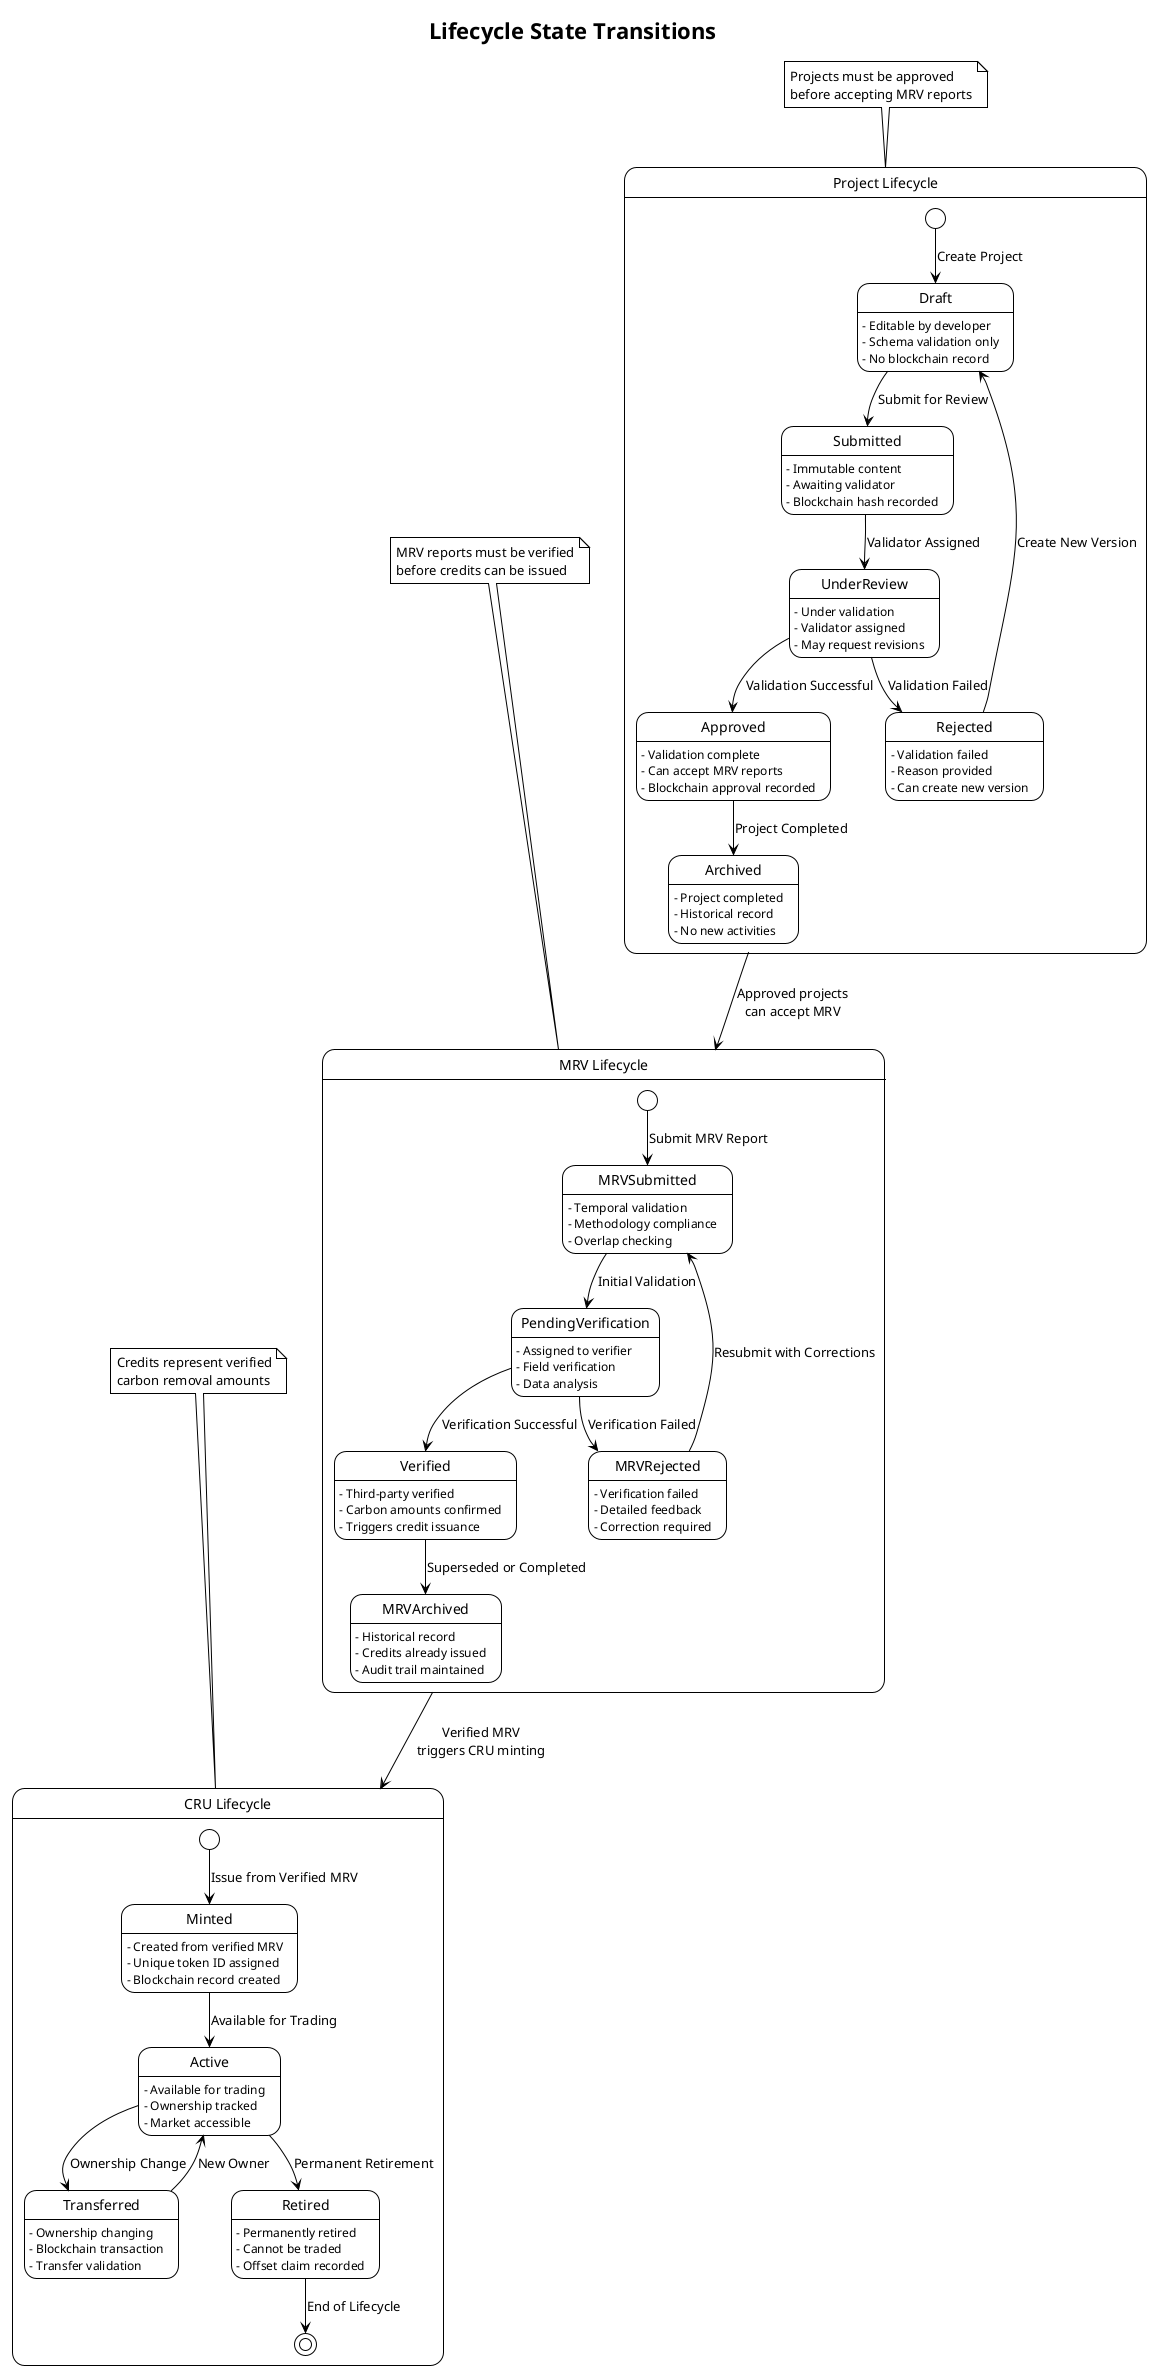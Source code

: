 @startuml
!theme plain
title Lifecycle State Transitions

state "Project Lifecycle" as ProjectStates {
    [*] --> Draft : Create Project
    Draft --> Submitted : Submit for Review
    Submitted --> UnderReview : Validator Assigned
    UnderReview --> Approved : Validation Successful
    UnderReview --> Rejected : Validation Failed
    Rejected --> Draft : Create New Version
    Approved --> Archived : Project Completed
    
    Draft : - Editable by developer
    Draft : - Schema validation only
    Draft : - No blockchain record
    
    Submitted : - Immutable content
    Submitted : - Awaiting validator
    Submitted : - Blockchain hash recorded
    
    UnderReview : - Under validation
    UnderReview : - Validator assigned
    UnderReview : - May request revisions
    
    Approved : - Validation complete
    Approved : - Can accept MRV reports
    Approved : - Blockchain approval recorded
    
    Rejected : - Validation failed
    Rejected : - Reason provided
    Rejected : - Can create new version
    
    Archived : - Project completed
    Archived : - Historical record
    Archived : - No new activities
}

state "MRV Lifecycle" as MRVStates {
    [*] --> MRVSubmitted : Submit MRV Report
    MRVSubmitted --> PendingVerification : Initial Validation
    PendingVerification --> Verified : Verification Successful
    PendingVerification --> MRVRejected : Verification Failed
    MRVRejected --> MRVSubmitted : Resubmit with Corrections
    Verified --> MRVArchived : Superseded or Completed
    
    MRVSubmitted : - Temporal validation
    MRVSubmitted : - Methodology compliance
    MRVSubmitted : - Overlap checking
    
    PendingVerification : - Assigned to verifier
    PendingVerification : - Field verification
    PendingVerification : - Data analysis
    
    Verified : - Third-party verified
    Verified : - Carbon amounts confirmed
    Verified : - Triggers credit issuance
    
    MRVRejected : - Verification failed
    MRVRejected : - Detailed feedback
    MRVRejected : - Correction required
    
    MRVArchived : - Historical record
    MRVArchived : - Credits already issued
    MRVArchived : - Audit trail maintained
}

state "CRU Lifecycle" as CRUStates {
    [*] --> Minted : Issue from Verified MRV
    Minted --> Active : Available for Trading
    Active --> Transferred : Ownership Change
    Transferred --> Active : New Owner
    Active --> Retired : Permanent Retirement
    Retired --> [*] : End of Lifecycle
    
    Minted : - Created from verified MRV
    Minted : - Unique token ID assigned
    Minted : - Blockchain record created
    
    Active : - Available for trading
    Active : - Ownership tracked
    Active : - Market accessible
    
    Transferred : - Ownership changing
    Transferred : - Blockchain transaction
    Transferred : - Transfer validation
    
    Retired : - Permanently retired
    Retired : - Cannot be traded
    Retired : - Offset claim recorded
}

' Relationships between lifecycles
ProjectStates --> MRVStates : Approved projects\ncan accept MRV
MRVStates --> CRUStates : Verified MRV\ntriggers CRU minting

note top of ProjectStates
  Projects must be approved
  before accepting MRV reports
end note

note top of MRVStates
  MRV reports must be verified
  before credits can be issued
end note

note top of CRUStates
  Credits represent verified
  carbon removal amounts
end note

@enduml

